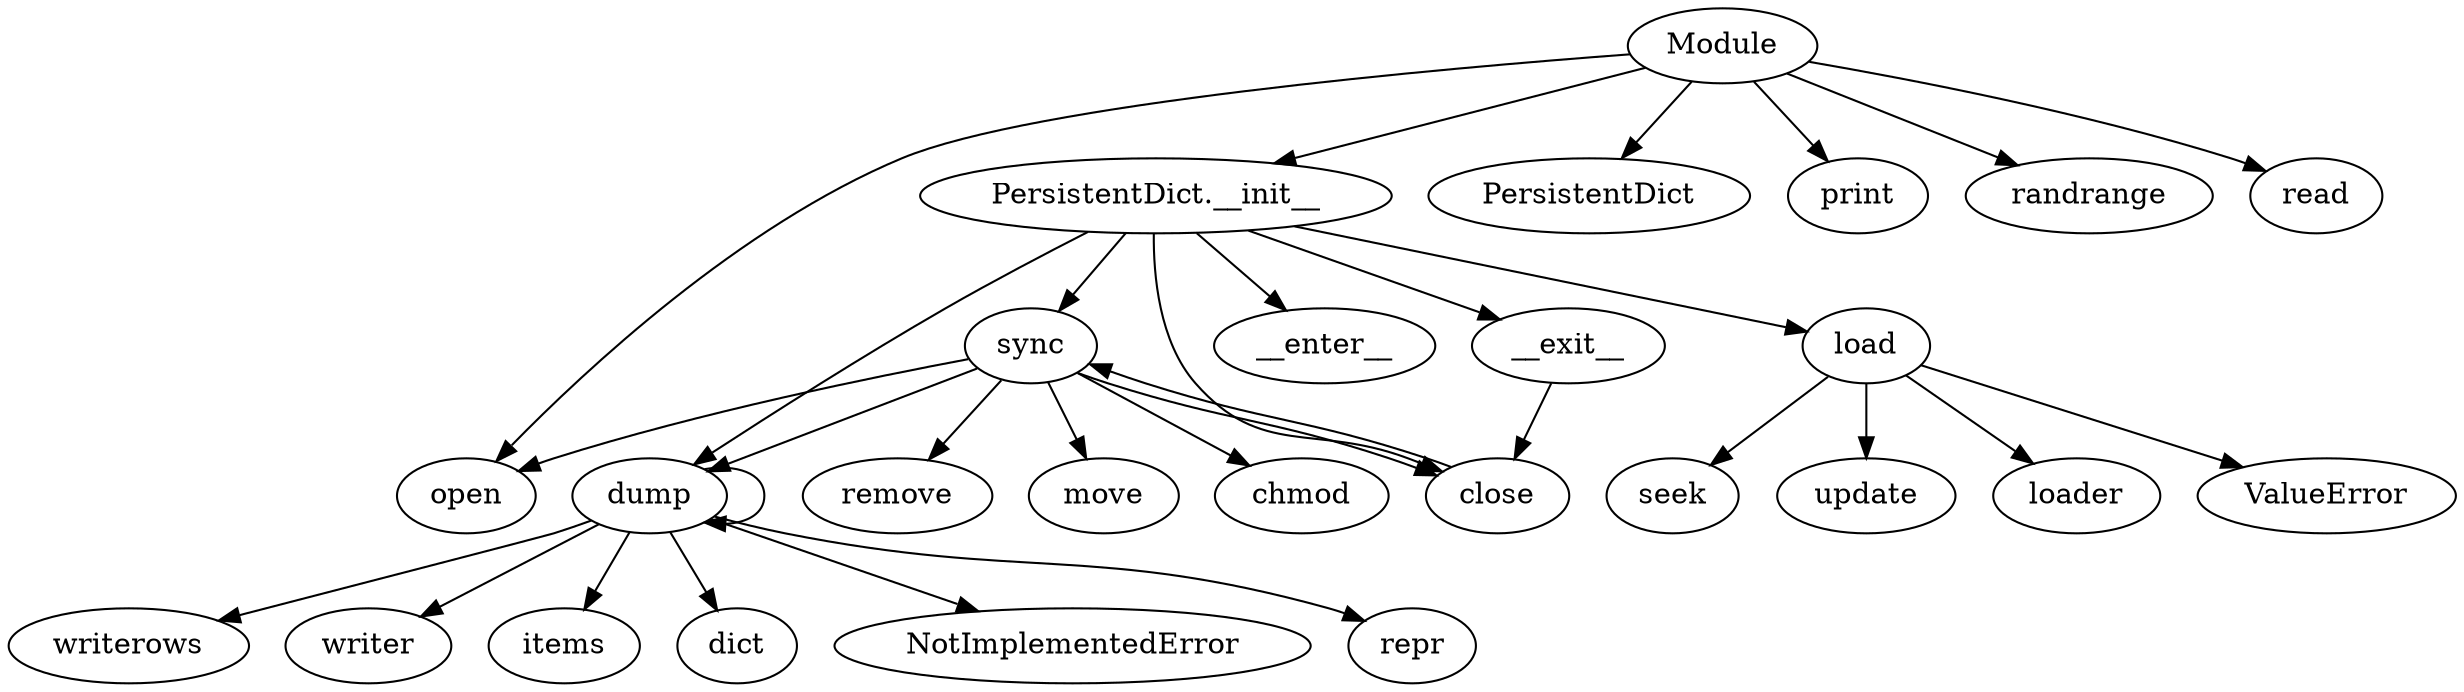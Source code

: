 digraph  {
sync;
open;
dump;
remove;
close;
move;
chmod;
__enter__;
__exit__;
writerows;
writer;
items;
dict;
NotImplementedError;
repr;
load;
seek;
update;
loader;
ValueError;
Module;
"PersistentDict.__init__";
PersistentDict;
print;
randrange;
read;
sync -> open;
sync -> dump;
sync -> remove;
sync -> close;
sync -> move;
sync -> chmod;
dump -> writerows;
dump -> writer;
dump -> items;
dump -> dump;
dump -> dict;
dump -> NotImplementedError;
dump -> repr;
close -> sync;
__exit__ -> close;
load -> seek;
load -> update;
load -> loader;
load -> ValueError;
Module -> "PersistentDict.__init__";
Module -> PersistentDict;
Module -> print;
Module -> randrange;
Module -> open;
Module -> read;
"PersistentDict.__init__" -> sync;
"PersistentDict.__init__" -> close;
"PersistentDict.__init__" -> __enter__;
"PersistentDict.__init__" -> __exit__;
"PersistentDict.__init__" -> dump;
"PersistentDict.__init__" -> load;
}
